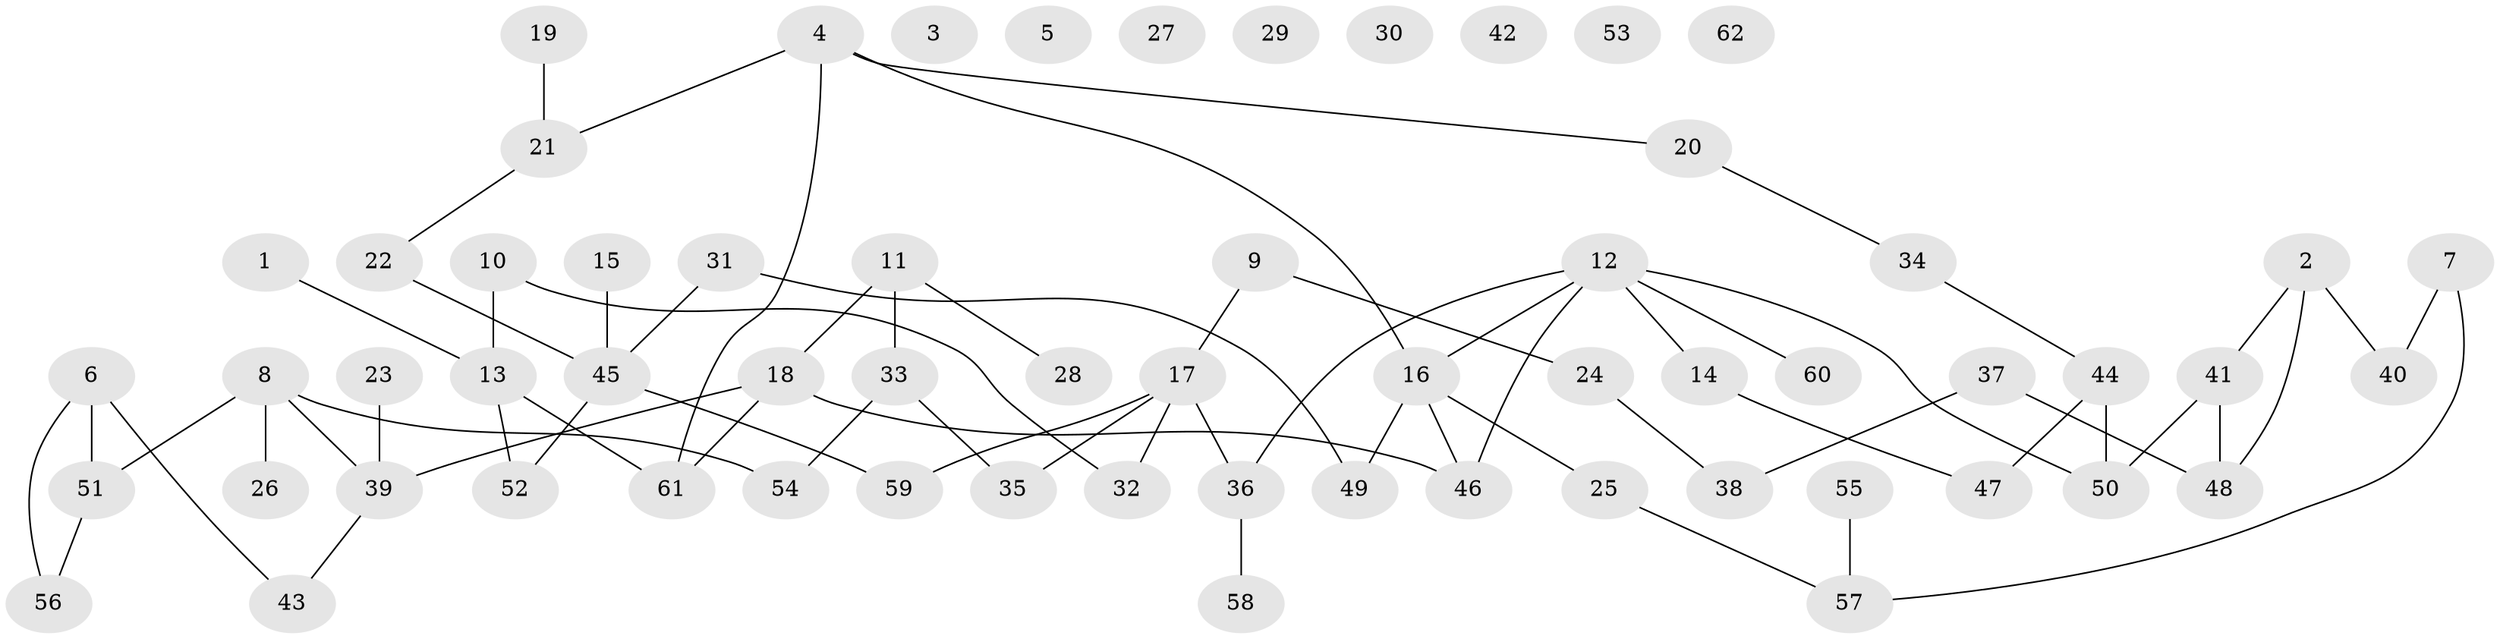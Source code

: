 // Generated by graph-tools (version 1.1) at 2025/33/03/09/25 02:33:30]
// undirected, 62 vertices, 68 edges
graph export_dot {
graph [start="1"]
  node [color=gray90,style=filled];
  1;
  2;
  3;
  4;
  5;
  6;
  7;
  8;
  9;
  10;
  11;
  12;
  13;
  14;
  15;
  16;
  17;
  18;
  19;
  20;
  21;
  22;
  23;
  24;
  25;
  26;
  27;
  28;
  29;
  30;
  31;
  32;
  33;
  34;
  35;
  36;
  37;
  38;
  39;
  40;
  41;
  42;
  43;
  44;
  45;
  46;
  47;
  48;
  49;
  50;
  51;
  52;
  53;
  54;
  55;
  56;
  57;
  58;
  59;
  60;
  61;
  62;
  1 -- 13;
  2 -- 40;
  2 -- 41;
  2 -- 48;
  4 -- 16;
  4 -- 20;
  4 -- 21;
  4 -- 61;
  6 -- 43;
  6 -- 51;
  6 -- 56;
  7 -- 40;
  7 -- 57;
  8 -- 26;
  8 -- 39;
  8 -- 51;
  8 -- 54;
  9 -- 17;
  9 -- 24;
  10 -- 13;
  10 -- 32;
  11 -- 18;
  11 -- 28;
  11 -- 33;
  12 -- 14;
  12 -- 16;
  12 -- 36;
  12 -- 46;
  12 -- 50;
  12 -- 60;
  13 -- 52;
  13 -- 61;
  14 -- 47;
  15 -- 45;
  16 -- 25;
  16 -- 46;
  16 -- 49;
  17 -- 32;
  17 -- 35;
  17 -- 36;
  17 -- 59;
  18 -- 39;
  18 -- 46;
  18 -- 61;
  19 -- 21;
  20 -- 34;
  21 -- 22;
  22 -- 45;
  23 -- 39;
  24 -- 38;
  25 -- 57;
  31 -- 45;
  31 -- 49;
  33 -- 35;
  33 -- 54;
  34 -- 44;
  36 -- 58;
  37 -- 38;
  37 -- 48;
  39 -- 43;
  41 -- 48;
  41 -- 50;
  44 -- 47;
  44 -- 50;
  45 -- 52;
  45 -- 59;
  51 -- 56;
  55 -- 57;
}
